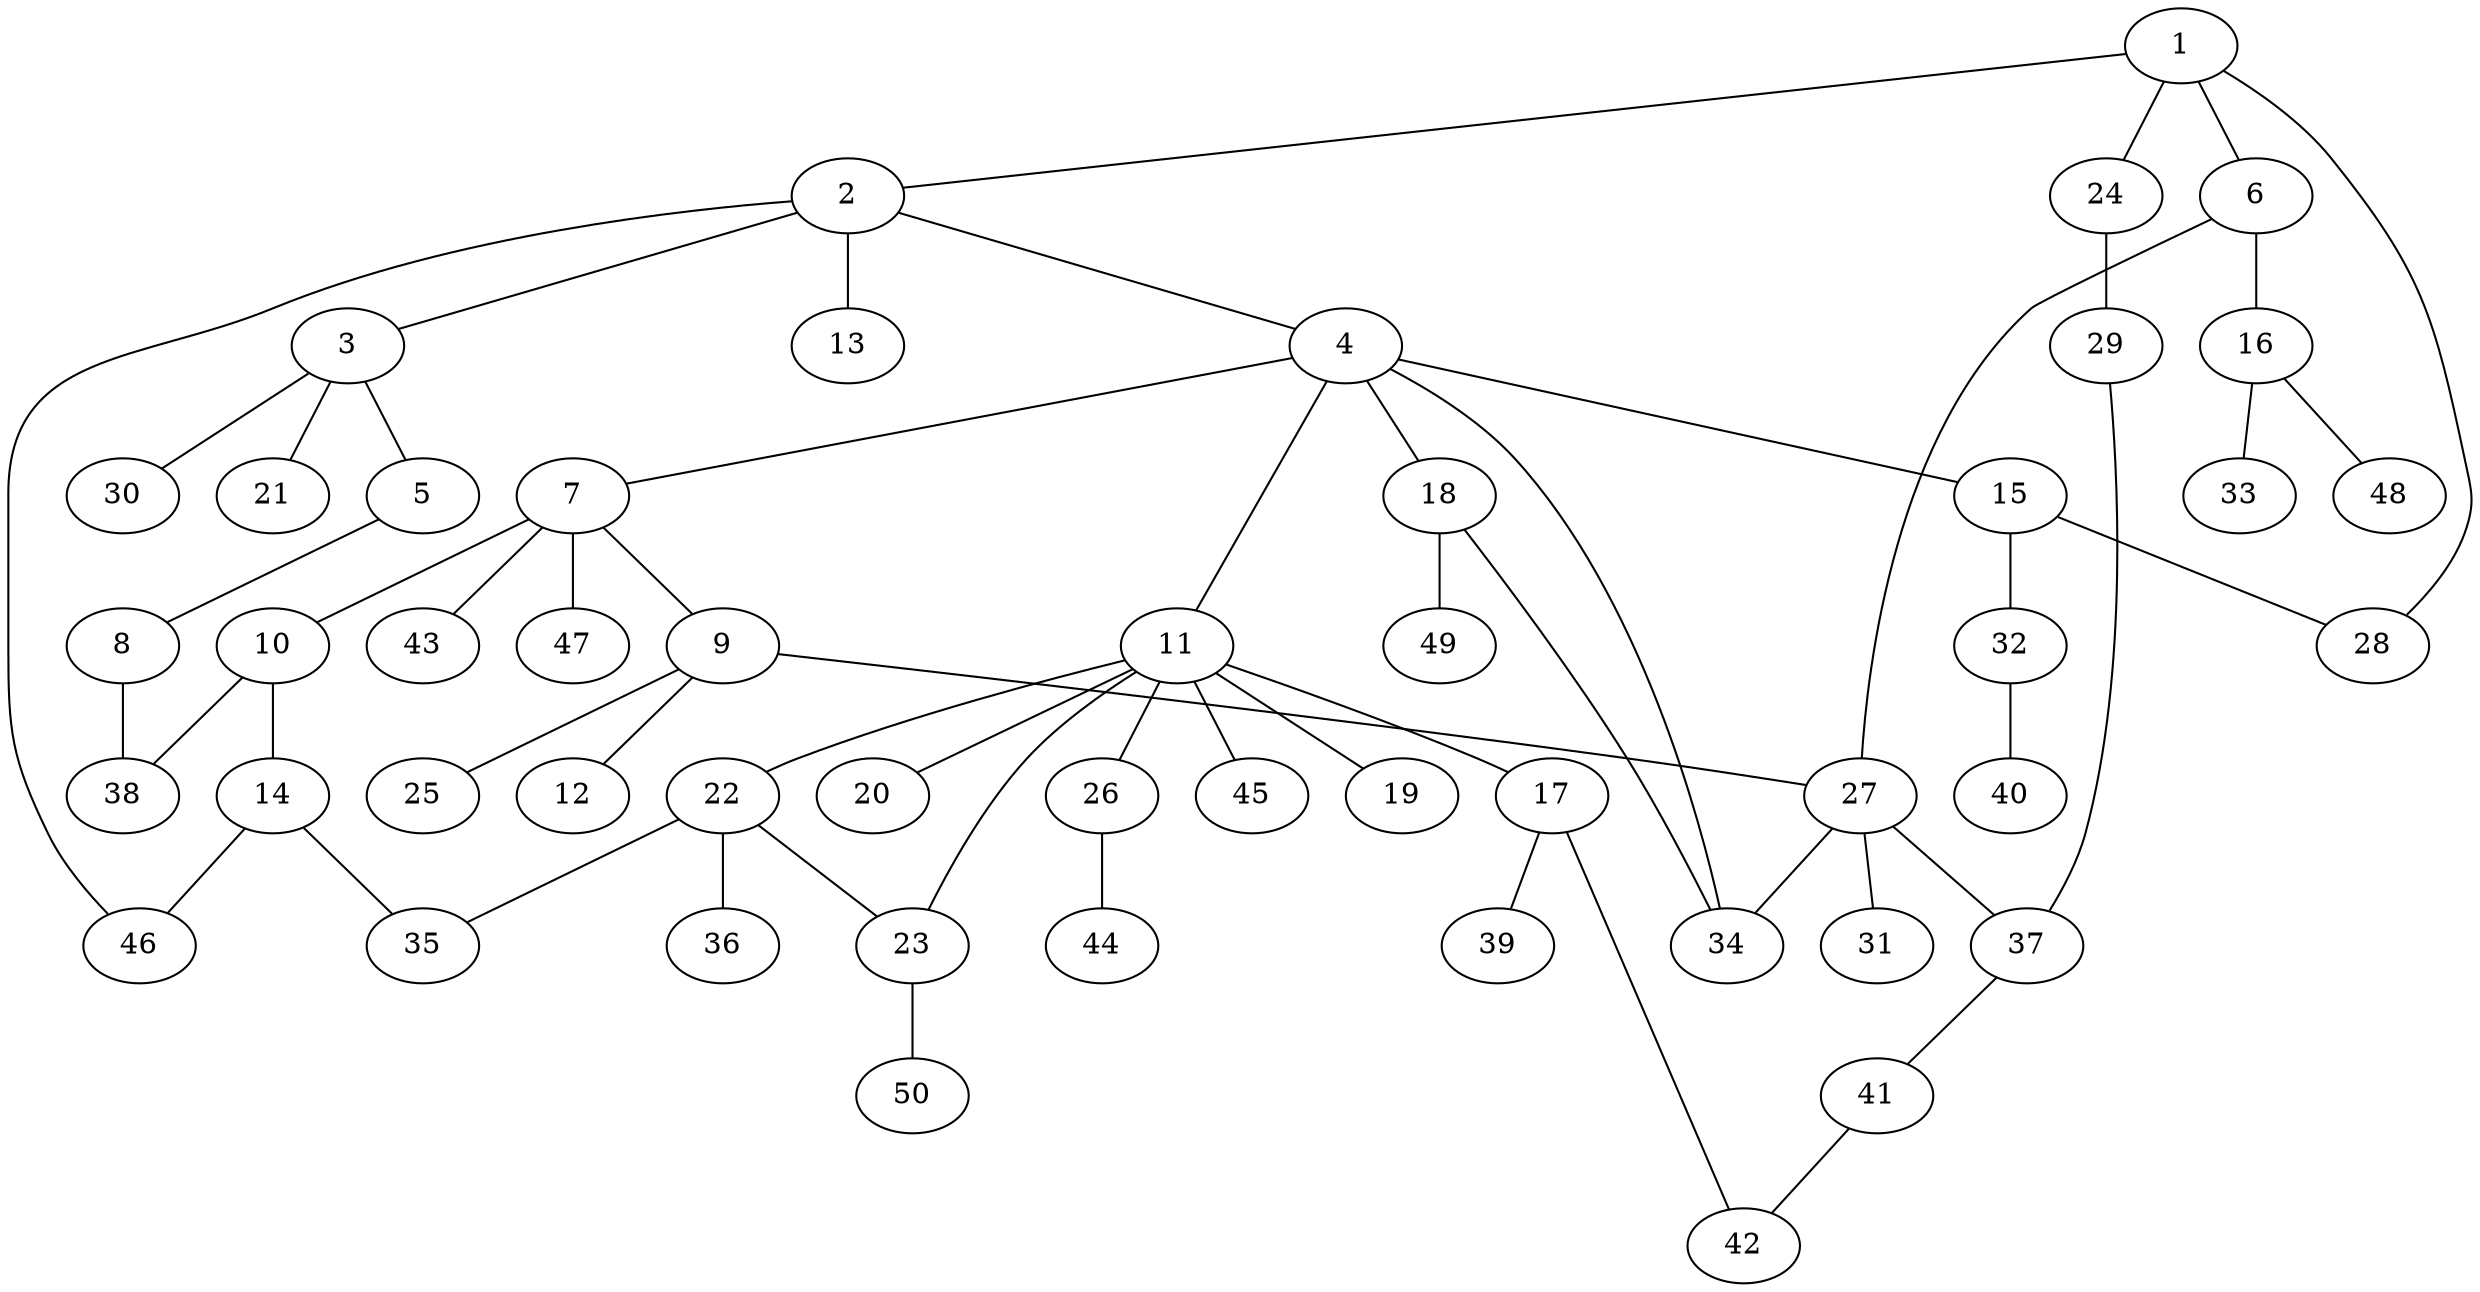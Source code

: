 graph graphname {1--2
1--6
1--24
1--28
2--3
2--4
2--13
2--46
3--5
3--21
3--30
4--7
4--11
4--15
4--18
4--34
5--8
6--16
6--27
7--9
7--10
7--43
7--47
8--38
9--12
9--25
9--27
10--14
10--38
11--17
11--19
11--20
11--22
11--23
11--26
11--45
14--35
14--46
15--28
15--32
16--33
16--48
17--39
17--42
18--34
18--49
22--23
22--35
22--36
23--50
24--29
26--44
27--31
27--34
27--37
29--37
32--40
37--41
41--42
}